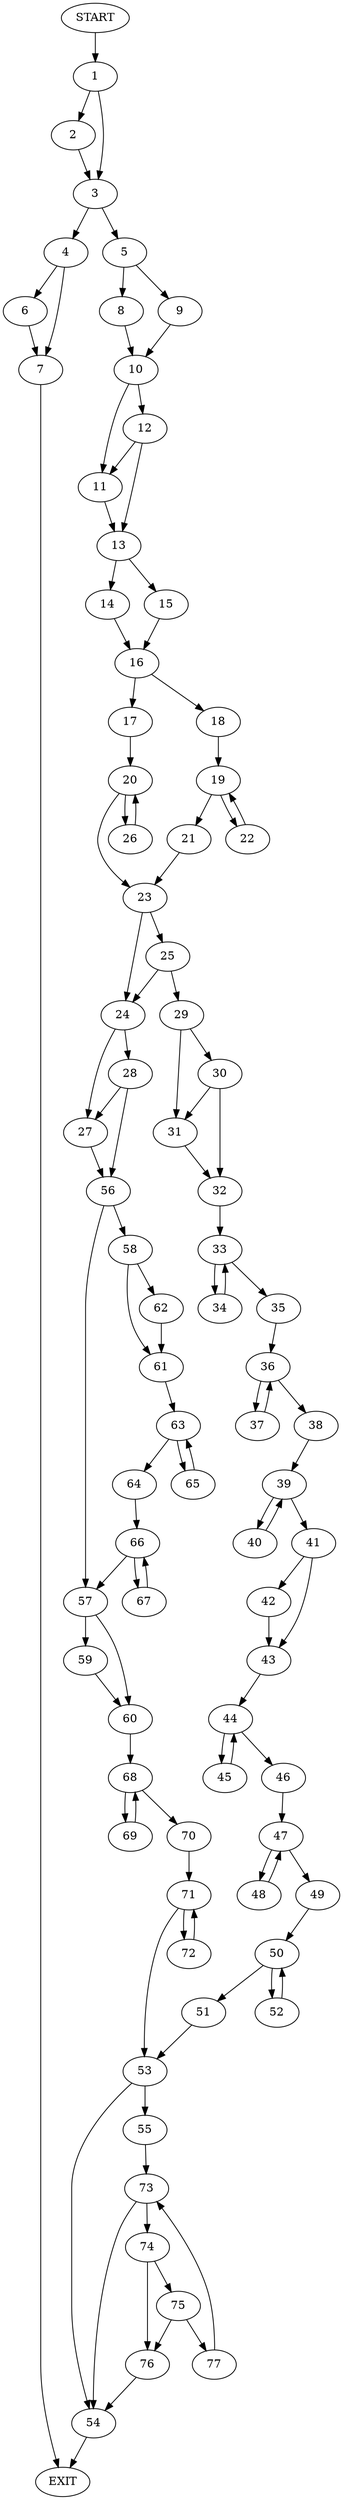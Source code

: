 digraph {
0 [label="START"]
78 [label="EXIT"]
0 -> 1
1 -> 2
1 -> 3
2 -> 3
3 -> 4
3 -> 5
4 -> 6
4 -> 7
5 -> 8
5 -> 9
6 -> 7
7 -> 78
8 -> 10
9 -> 10
10 -> 11
10 -> 12
12 -> 11
12 -> 13
11 -> 13
13 -> 14
13 -> 15
14 -> 16
15 -> 16
16 -> 17
16 -> 18
18 -> 19
17 -> 20
19 -> 21
19 -> 22
21 -> 23
22 -> 19
23 -> 24
23 -> 25
20 -> 23
20 -> 26
26 -> 20
24 -> 27
24 -> 28
25 -> 24
25 -> 29
29 -> 30
29 -> 31
31 -> 32
30 -> 32
30 -> 31
32 -> 33
33 -> 34
33 -> 35
35 -> 36
34 -> 33
36 -> 37
36 -> 38
37 -> 36
38 -> 39
39 -> 40
39 -> 41
41 -> 42
41 -> 43
40 -> 39
43 -> 44
42 -> 43
44 -> 45
44 -> 46
45 -> 44
46 -> 47
47 -> 48
47 -> 49
48 -> 47
49 -> 50
50 -> 51
50 -> 52
52 -> 50
51 -> 53
53 -> 54
53 -> 55
27 -> 56
28 -> 27
28 -> 56
56 -> 57
56 -> 58
57 -> 59
57 -> 60
58 -> 61
58 -> 62
62 -> 61
61 -> 63
63 -> 64
63 -> 65
64 -> 66
65 -> 63
66 -> 57
66 -> 67
67 -> 66
59 -> 60
60 -> 68
68 -> 69
68 -> 70
69 -> 68
70 -> 71
71 -> 72
71 -> 53
72 -> 71
55 -> 73
54 -> 78
73 -> 74
73 -> 54
74 -> 75
74 -> 76
75 -> 76
75 -> 77
76 -> 54
77 -> 73
}
